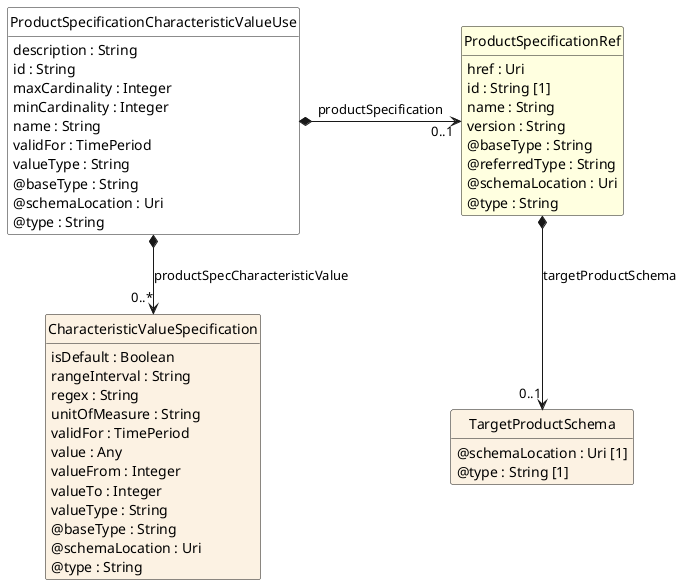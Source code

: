 @startuml
hide circle
hide methods
hide stereotype
show <<Enumeration>> stereotype
skinparam class {
   BackgroundColor<<Enumeration>> #E6F5F7
   BackgroundColor<<Ref>> #FFFFE0
   BackgroundColor<<Pivot>> #FFFFFFF
   BackgroundColor<<SimpleType>> #E2F0DA
   BackgroundColor #FCF2E3
}

class ProductSpecificationCharacteristicValueUse <<Pivot>> {
    description : String
    id : String
    maxCardinality : Integer
    minCardinality : Integer
    name : String
    validFor : TimePeriod
    valueType : String
    @baseType : String
    @schemaLocation : Uri
    @type : String
}

class ProductSpecificationRef  <<Ref>> {
    href : Uri
    id : String [1]
    name : String
    version : String
    @baseType : String
    @referredType : String
    @schemaLocation : Uri
    @type : String
}

class TargetProductSchema  {
    @schemaLocation : Uri [1]
    @type : String [1]
}

class CharacteristicValueSpecification  {
    isDefault : Boolean
    rangeInterval : String
    regex : String
    unitOfMeasure : String
    validFor : TimePeriod
    value : Any
    valueFrom : Integer
    valueTo : Integer
    valueType : String
    @baseType : String
    @schemaLocation : Uri
    @type : String
}

ProductSpecificationCharacteristicValueUse *-right-> "0..1" ProductSpecificationRef : productSpecification

ProductSpecificationCharacteristicValueUse *-->  "0..*" CharacteristicValueSpecification : productSpecCharacteristicValue

ProductSpecificationRef *-->  "0..1" TargetProductSchema : targetProductSchema

@enduml